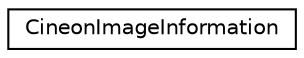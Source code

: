 digraph G
{
  edge [fontname="Helvetica",fontsize="10",labelfontname="Helvetica",labelfontsize="10"];
  node [fontname="Helvetica",fontsize="10",shape=record];
  rankdir=LR;
  Node1 [label="CineonImageInformation",height=0.2,width=0.4,color="black", fillcolor="white", style="filled",URL="$d1/d11/structCineonImageInformation.html"];
}
